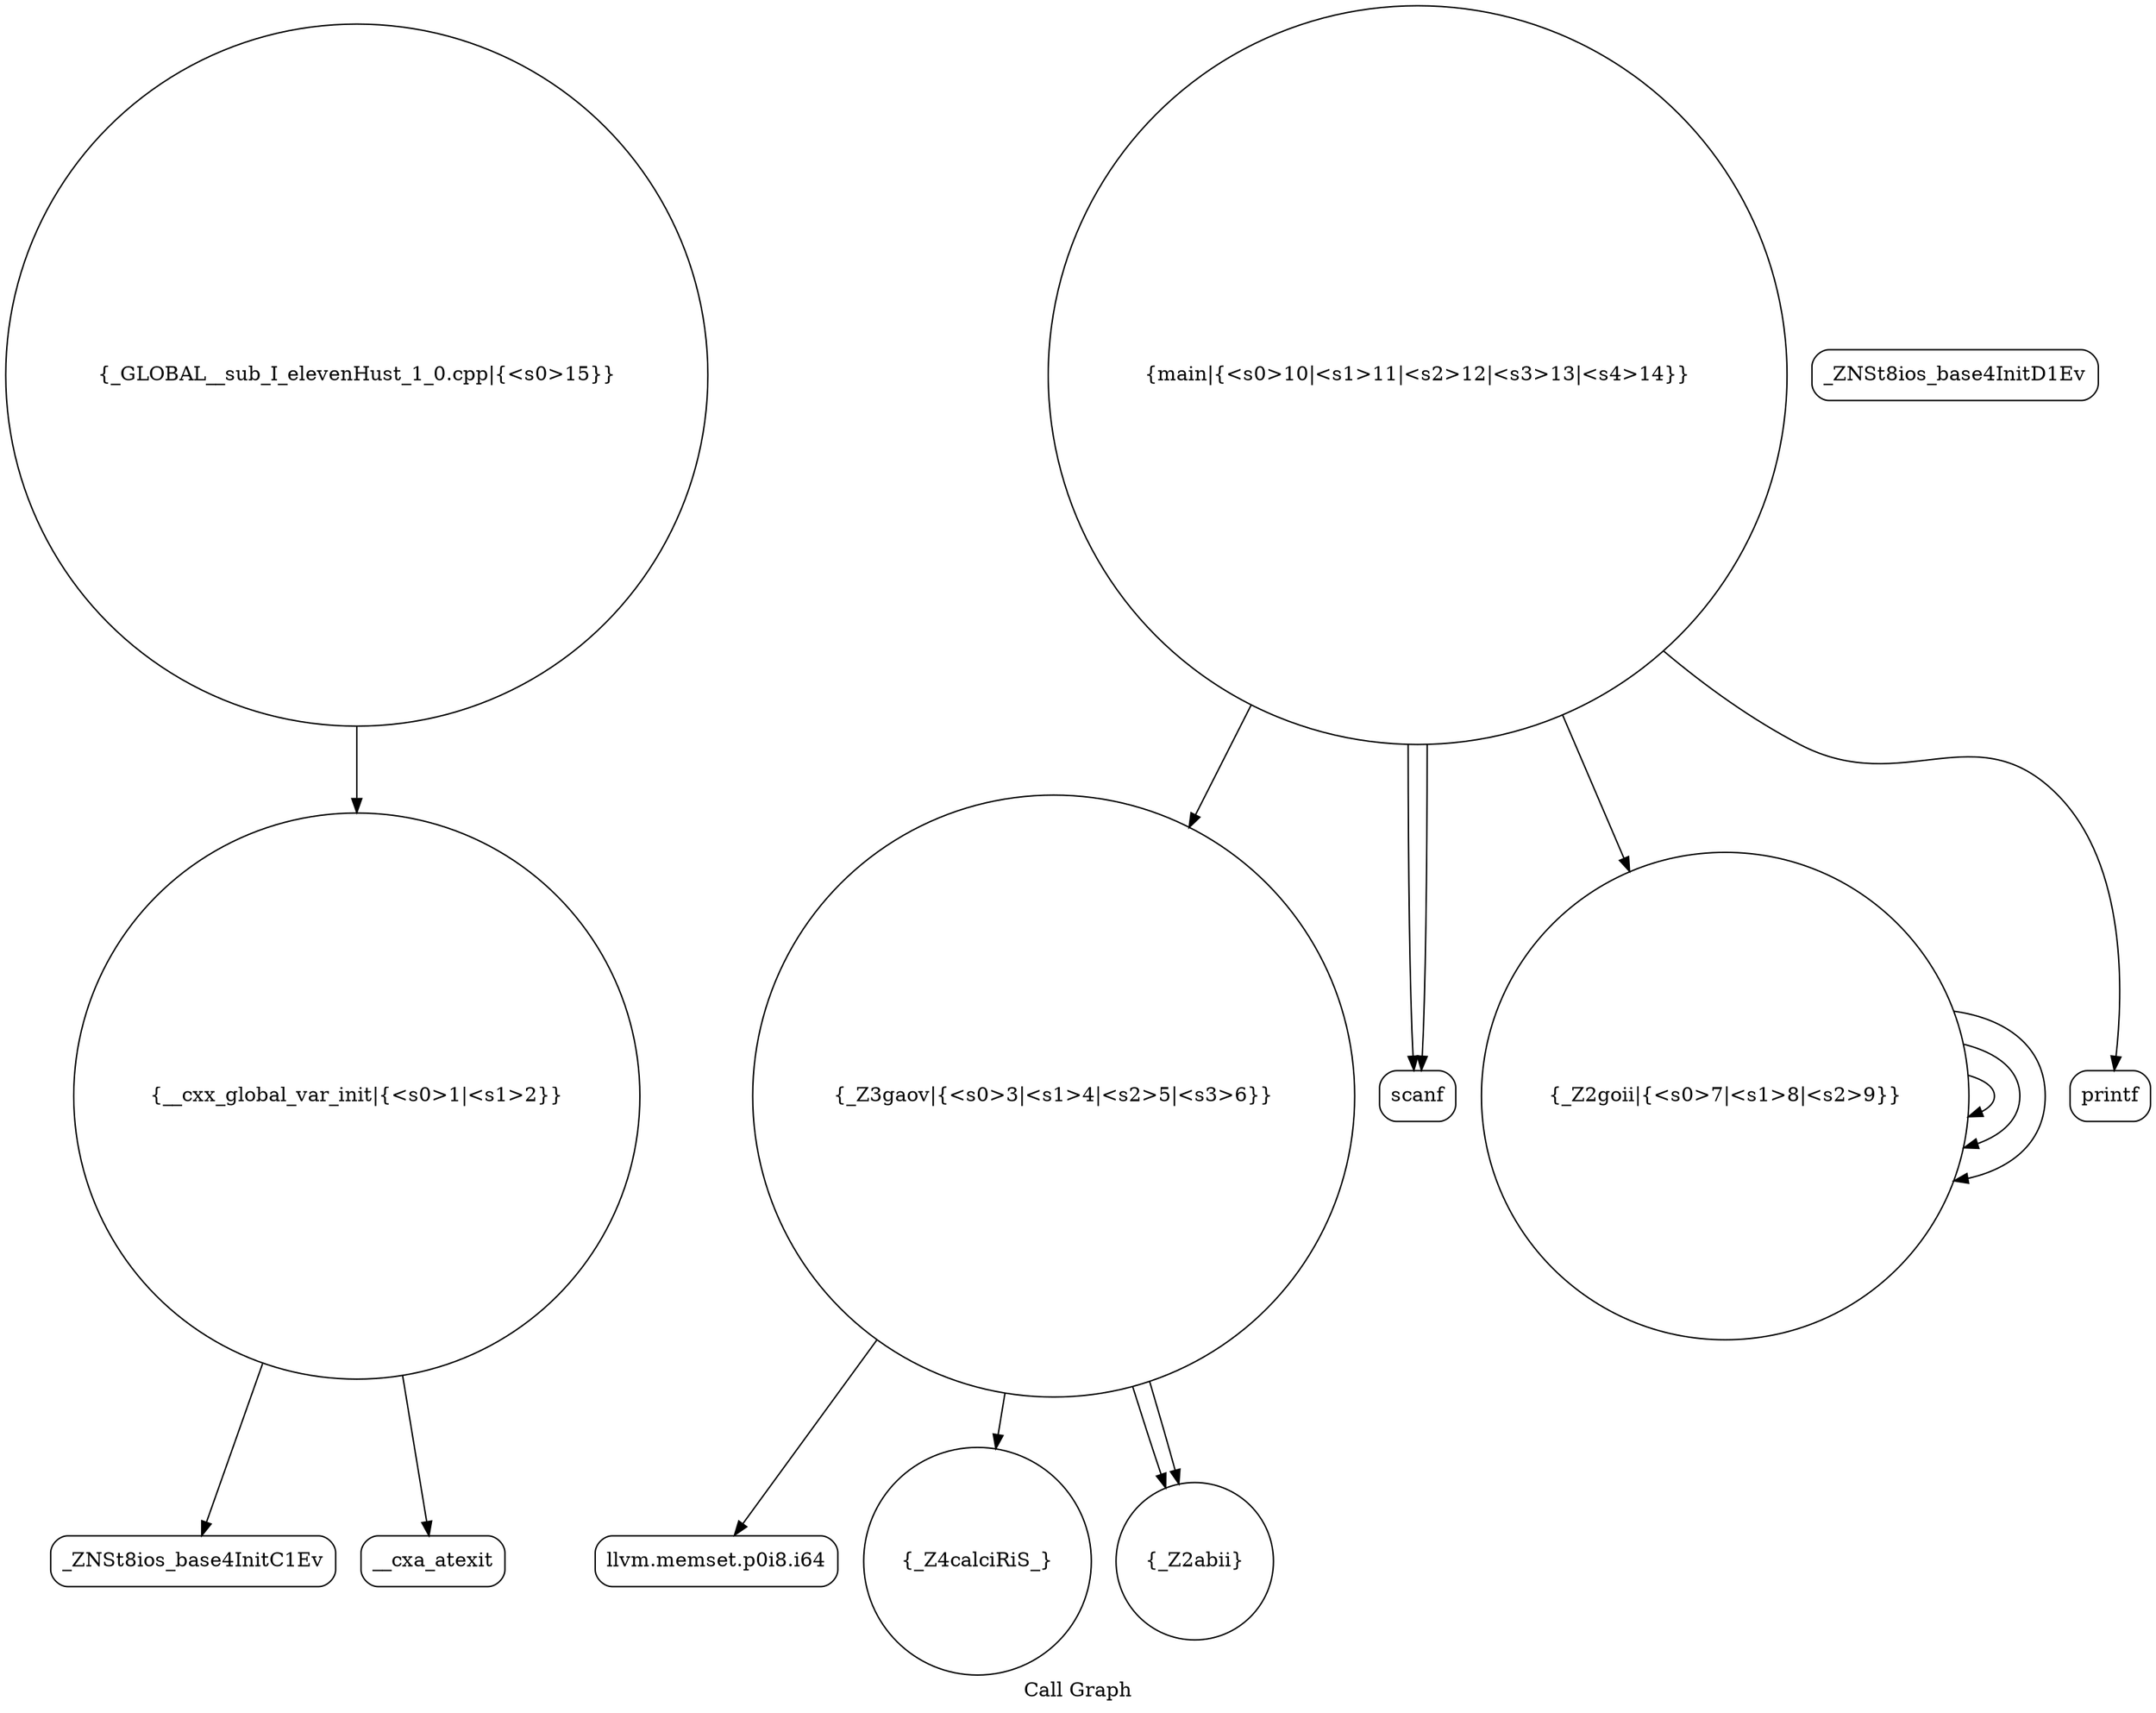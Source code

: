 digraph "Call Graph" {
	label="Call Graph";

	Node0x55f6913ca530 [shape=record,shape=circle,label="{__cxx_global_var_init|{<s0>1|<s1>2}}"];
	Node0x55f6913ca530:s0 -> Node0x55f6913ca9c0[color=black];
	Node0x55f6913ca530:s1 -> Node0x55f6913caac0[color=black];
	Node0x55f6913cacc0 [shape=record,shape=Mrecord,label="{llvm.memset.p0i8.i64}"];
	Node0x55f6913caa40 [shape=record,shape=Mrecord,label="{_ZNSt8ios_base4InitD1Ev}"];
	Node0x55f6913cadc0 [shape=record,shape=circle,label="{main|{<s0>10|<s1>11|<s2>12|<s3>13|<s4>14}}"];
	Node0x55f6913cadc0:s0 -> Node0x55f6913cac40[color=black];
	Node0x55f6913cadc0:s1 -> Node0x55f6913cae40[color=black];
	Node0x55f6913cadc0:s2 -> Node0x55f6913cae40[color=black];
	Node0x55f6913cadc0:s3 -> Node0x55f6913cad40[color=black];
	Node0x55f6913cadc0:s4 -> Node0x55f6913caec0[color=black];
	Node0x55f6913cab40 [shape=record,shape=circle,label="{_Z4calciRiS_}"];
	Node0x55f6913caec0 [shape=record,shape=Mrecord,label="{printf}"];
	Node0x55f6913cac40 [shape=record,shape=circle,label="{_Z3gaov|{<s0>3|<s1>4|<s2>5|<s3>6}}"];
	Node0x55f6913cac40:s0 -> Node0x55f6913cacc0[color=black];
	Node0x55f6913cac40:s1 -> Node0x55f6913cab40[color=black];
	Node0x55f6913cac40:s2 -> Node0x55f6913cabc0[color=black];
	Node0x55f6913cac40:s3 -> Node0x55f6913cabc0[color=black];
	Node0x55f6913ca9c0 [shape=record,shape=Mrecord,label="{_ZNSt8ios_base4InitC1Ev}"];
	Node0x55f6913cad40 [shape=record,shape=circle,label="{_Z2goii|{<s0>7|<s1>8|<s2>9}}"];
	Node0x55f6913cad40:s0 -> Node0x55f6913cad40[color=black];
	Node0x55f6913cad40:s1 -> Node0x55f6913cad40[color=black];
	Node0x55f6913cad40:s2 -> Node0x55f6913cad40[color=black];
	Node0x55f6913caac0 [shape=record,shape=Mrecord,label="{__cxa_atexit}"];
	Node0x55f6913cae40 [shape=record,shape=Mrecord,label="{scanf}"];
	Node0x55f6913cabc0 [shape=record,shape=circle,label="{_Z2abii}"];
	Node0x55f6913caf40 [shape=record,shape=circle,label="{_GLOBAL__sub_I_elevenHust_1_0.cpp|{<s0>15}}"];
	Node0x55f6913caf40:s0 -> Node0x55f6913ca530[color=black];
}
